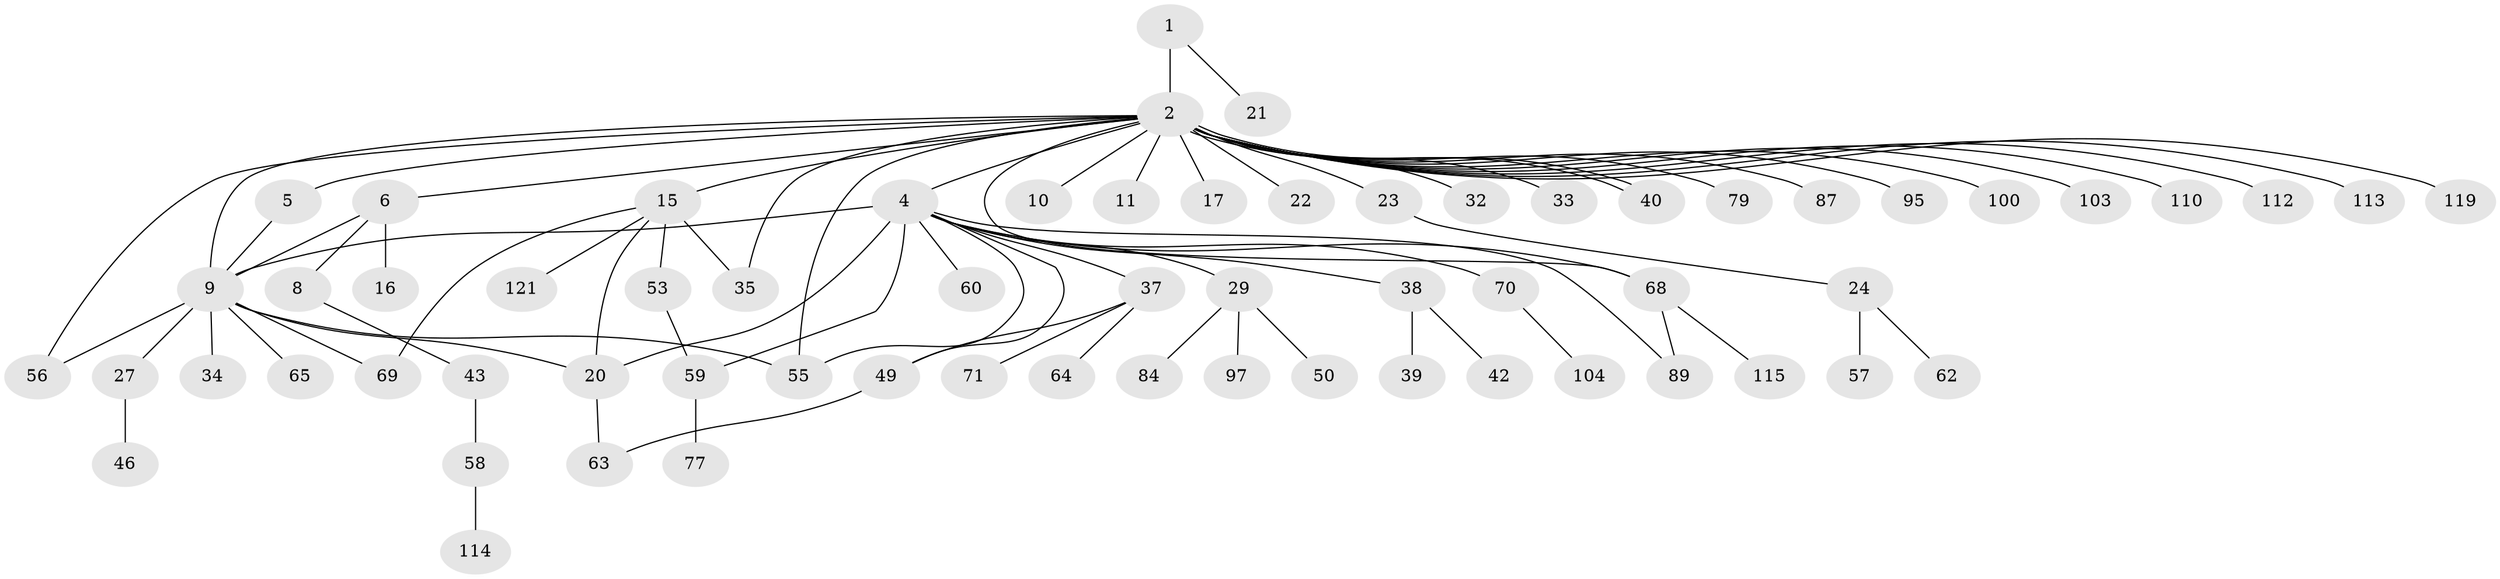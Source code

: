 // original degree distribution, {3: 0.10077519379844961, 30: 0.007751937984496124, 10: 0.007751937984496124, 13: 0.015503875968992248, 2: 0.16279069767441862, 6: 0.031007751937984496, 1: 0.5891472868217055, 15: 0.007751937984496124, 4: 0.06201550387596899, 5: 0.015503875968992248}
// Generated by graph-tools (version 1.1) at 2025/18/03/04/25 18:18:23]
// undirected, 64 vertices, 79 edges
graph export_dot {
graph [start="1"]
  node [color=gray90,style=filled];
  1 [super="+66"];
  2 [super="+67+61+3"];
  4 [super="+44+101+98+86+36+7"];
  5;
  6 [super="+14+124"];
  8;
  9 [super="+26+13+85+99+93+41+12"];
  10;
  11;
  15 [super="+19+18+73+76+94+82+72+54+47+45+31"];
  16;
  17;
  20 [super="+109+102"];
  21;
  22;
  23;
  24 [super="+48+127"];
  27 [super="+91+90"];
  29;
  32;
  33;
  34;
  35;
  37;
  38;
  39;
  40;
  42;
  43 [super="+111"];
  46;
  49;
  50;
  53;
  55;
  56 [super="+106+117"];
  57;
  58;
  59;
  60;
  62;
  63;
  64 [super="+122"];
  65;
  68;
  69;
  70;
  71;
  77;
  79;
  84;
  87;
  89;
  95;
  97;
  100;
  103;
  104;
  110;
  112;
  113;
  114;
  115;
  119;
  121;
  1 -- 2 [weight=2];
  1 -- 21;
  2 -- 4 [weight=3];
  2 -- 5;
  2 -- 6 [weight=2];
  2 -- 9;
  2 -- 10;
  2 -- 11;
  2 -- 15 [weight=3];
  2 -- 17;
  2 -- 23;
  2 -- 33;
  2 -- 35;
  2 -- 40;
  2 -- 40;
  2 -- 55;
  2 -- 79;
  2 -- 87;
  2 -- 95;
  2 -- 100;
  2 -- 103;
  2 -- 110;
  2 -- 112;
  2 -- 113;
  2 -- 119;
  2 -- 68;
  2 -- 32;
  2 -- 22;
  2 -- 56;
  4 -- 29;
  4 -- 37;
  4 -- 55 [weight=2];
  4 -- 59;
  4 -- 68;
  4 -- 70;
  4 -- 20;
  4 -- 89;
  4 -- 60;
  4 -- 49;
  4 -- 9;
  4 -- 38;
  5 -- 9;
  6 -- 8;
  6 -- 9;
  6 -- 16;
  8 -- 43;
  9 -- 34;
  9 -- 55;
  9 -- 56;
  9 -- 65;
  9 -- 27;
  9 -- 20;
  9 -- 69;
  15 -- 35;
  15 -- 121;
  15 -- 20;
  15 -- 53;
  15 -- 69;
  20 -- 63;
  23 -- 24;
  24 -- 57;
  24 -- 62;
  27 -- 46;
  29 -- 50;
  29 -- 84;
  29 -- 97;
  37 -- 49;
  37 -- 64;
  37 -- 71;
  38 -- 39;
  38 -- 42;
  43 -- 58;
  49 -- 63;
  53 -- 59;
  58 -- 114;
  59 -- 77;
  68 -- 89;
  68 -- 115;
  70 -- 104;
}
